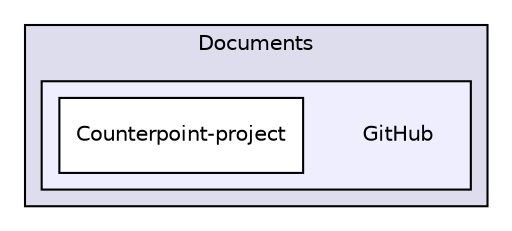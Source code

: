 digraph "C:/Users/kollg/Documents/GitHub" {
  compound=true
  node [ fontsize="10", fontname="Helvetica"];
  edge [ labelfontsize="10", labelfontname="Helvetica"];
  subgraph clusterdir_e228246b128bbca3f81304bdac646ada {
    graph [ bgcolor="#ddddee", pencolor="black", label="Documents" fontname="Helvetica", fontsize="10", URL="dir_e228246b128bbca3f81304bdac646ada.html"]
  subgraph clusterdir_f7d4afce1e690d6bec8a670b9e0fe59b {
    graph [ bgcolor="#eeeeff", pencolor="black", label="" URL="dir_f7d4afce1e690d6bec8a670b9e0fe59b.html"];
    dir_f7d4afce1e690d6bec8a670b9e0fe59b [shape=plaintext label="GitHub"];
    dir_679d785c7ea2520d14dfa37c729f8508 [shape=box label="Counterpoint-project" color="black" fillcolor="white" style="filled" URL="dir_679d785c7ea2520d14dfa37c729f8508.html"];
  }
  }
}
